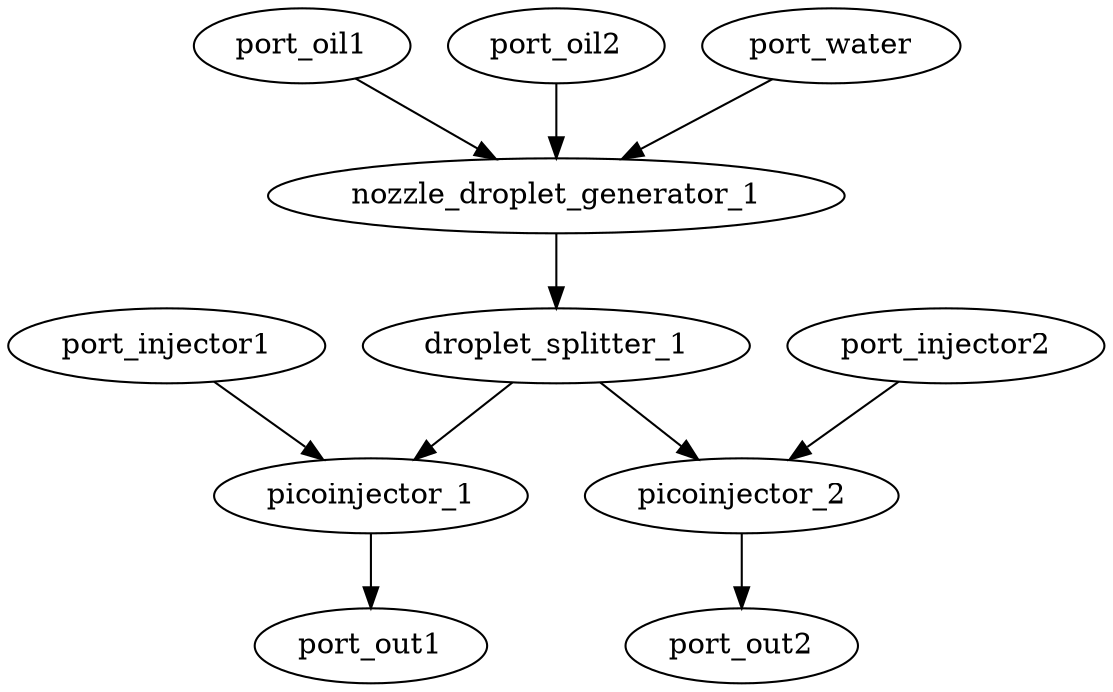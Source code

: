 digraph "" {
	port_oil1 -> nozzle_droplet_generator_1	[key=0,
		connection_id=connection_1,
		connection_ref="{'name': 'connection_1', 'ID': 'connection_1', 'entity': 'CHANNEL', 'params': {'data': {'channelWidth': 300, 'connectionSpacing': \
1000}}, 'source': {'_component': 'port_oil1', '_port': {'x': 2000, 'y': 2000, 'layer': 'FLOW', 'label': '1'}}, 'sinks': [{'_component': '\
nozzle_droplet_generator_1', '_port': '1'}], 'layer': {'_id': '0', 'name': 'FLOW_0', 'layertype': 'FLOW', 'group': '0', 'params': {'\
data': {}}}, '_paths': []}",
		sink_port="{'_component': 'nozzle_droplet_generator_1', '_port': '1'}",
		source_port="{'_component': 'port_oil1', '_port': {'x': 2000, 'y': 2000, 'layer': 'FLOW', 'label': '1'}}"];
	port_oil2 -> nozzle_droplet_generator_1	[key=0,
		connection_id=connection_2,
		connection_ref="{'name': 'connection_2', 'ID': 'connection_2', 'entity': 'CHANNEL', 'params': {'data': {'channelWidth': 300, 'connectionSpacing': \
1000}}, 'source': {'_component': 'port_oil2', '_port': {'x': 2000, 'y': 2000, 'layer': 'FLOW', 'label': '1'}}, 'sinks': [{'_component': '\
nozzle_droplet_generator_1', '_port': '3'}], 'layer': {'_id': '0', 'name': 'FLOW_0', 'layertype': 'FLOW', 'group': '0', 'params': {'\
data': {}}}, '_paths': []}",
		sink_port="{'_component': 'nozzle_droplet_generator_1', '_port': '3'}",
		source_port="{'_component': 'port_oil2', '_port': {'x': 2000, 'y': 2000, 'layer': 'FLOW', 'label': '1'}}"];
	port_water -> nozzle_droplet_generator_1	[key=0,
		connection_id=connection_3,
		connection_ref="{'name': 'connection_3', 'ID': 'connection_3', 'entity': 'CHANNEL', 'params': {'data': {'channelWidth': 300, 'connectionSpacing': \
1000}}, 'source': {'_component': 'port_water', '_port': {'x': 2000, 'y': 2000, 'layer': 'FLOW', 'label': '1'}}, 'sinks': [{'_component': '\
nozzle_droplet_generator_1', '_port': '4'}], 'layer': {'_id': '0', 'name': 'FLOW_0', 'layertype': 'FLOW', 'group': '0', 'params': {'\
data': {}}}, '_paths': []}",
		sink_port="{'_component': 'nozzle_droplet_generator_1', '_port': '4'}",
		source_port="{'_component': 'port_water', '_port': {'x': 2000, 'y': 2000, 'layer': 'FLOW', 'label': '1'}}"];
	nozzle_droplet_generator_1 -> droplet_splitter_1	[key=0,
		connection_id=connection_4,
		connection_ref="{'name': 'connection_4', 'ID': 'connection_4', 'entity': 'CHANNEL', 'params': {'data': {'channelWidth': 300, 'connectionSpacing': \
1000}}, 'source': {'_component': 'nozzle_droplet_generator_1', '_port': '2'}, 'sinks': [{'_component': 'droplet_splitter_1', '_port': '\
1'}], 'layer': {'_id': '0', 'name': 'FLOW_0', 'layertype': 'FLOW', 'group': '0', 'params': {'data': {}}}, '_paths': []}",
		sink_port="{'_component': 'droplet_splitter_1', '_port': '1'}",
		source_port="{'_component': 'nozzle_droplet_generator_1', '_port': '2'}"];
	droplet_splitter_1 -> picoinjector_1	[key=0,
		connection_id=connection_5,
		connection_ref="{'name': 'connection_5', 'ID': 'connection_5', 'entity': 'CHANNEL', 'params': {'data': {'channelWidth': 300, 'connectionSpacing': \
1000}}, 'source': {'_component': 'droplet_splitter_1', '_port': '2'}, 'sinks': [{'_component': 'picoinjector_1', '_port': '1'}], '\
layer': {'_id': '0', 'name': 'FLOW_0', 'layertype': 'FLOW', 'group': '0', 'params': {'data': {}}}, '_paths': []}",
		sink_port="{'_component': 'picoinjector_1', '_port': '1'}",
		source_port="{'_component': 'droplet_splitter_1', '_port': '2'}"];
	droplet_splitter_1 -> picoinjector_2	[key=0,
		connection_id=connection_6,
		connection_ref="{'name': 'connection_6', 'ID': 'connection_6', 'entity': 'CHANNEL', 'params': {'data': {'channelWidth': 300, 'connectionSpacing': \
1000}}, 'source': {'_component': 'droplet_splitter_1', '_port': '3'}, 'sinks': [{'_component': 'picoinjector_2', '_port': '1'}], '\
layer': {'_id': '0', 'name': 'FLOW_0', 'layertype': 'FLOW', 'group': '0', 'params': {'data': {}}}, '_paths': []}",
		sink_port="{'_component': 'picoinjector_2', '_port': '1'}",
		source_port="{'_component': 'droplet_splitter_1', '_port': '3'}"];
	port_injector1 -> picoinjector_1	[key=0,
		connection_id=connection_7,
		connection_ref="{'name': 'connection_7', 'ID': 'connection_7', 'entity': 'CHANNEL', 'params': {'data': {'channelWidth': 300, 'connectionSpacing': \
1000}}, 'source': {'_component': 'port_injector1', '_port': {'x': 2000, 'y': 2000, 'layer': 'FLOW', 'label': '1'}}, 'sinks': [{'_\
component': 'picoinjector_1', '_port': '3'}], 'layer': {'_id': '0', 'name': 'FLOW_0', 'layertype': 'FLOW', 'group': '0', 'params': {'\
data': {}}}, '_paths': []}",
		sink_port="{'_component': 'picoinjector_1', '_port': '3'}",
		source_port="{'_component': 'port_injector1', '_port': {'x': 2000, 'y': 2000, 'layer': 'FLOW', 'label': '1'}}"];
	port_injector2 -> picoinjector_2	[key=0,
		connection_id=connection_8,
		connection_ref="{'name': 'connection_8', 'ID': 'connection_8', 'entity': 'CHANNEL', 'params': {'data': {'channelWidth': 300, 'connectionSpacing': \
1000}}, 'source': {'_component': 'port_injector2', '_port': {'x': 2000, 'y': 2000, 'layer': 'FLOW', 'label': '1'}}, 'sinks': [{'_\
component': 'picoinjector_2', '_port': '3'}], 'layer': {'_id': '0', 'name': 'FLOW_0', 'layertype': 'FLOW', 'group': '0', 'params': {'\
data': {}}}, '_paths': []}",
		sink_port="{'_component': 'picoinjector_2', '_port': '3'}",
		source_port="{'_component': 'port_injector2', '_port': {'x': 2000, 'y': 2000, 'layer': 'FLOW', 'label': '1'}}"];
	picoinjector_1 -> port_out1	[key=0,
		connection_id=connection_9,
		connection_ref="{'name': 'connection_9', 'ID': 'connection_9', 'entity': 'CHANNEL', 'params': {'data': {'channelWidth': 300, 'connectionSpacing': \
1000}}, 'source': {'_component': 'picoinjector_1', '_port': '2'}, 'sinks': [{'_component': 'port_out1', '_port': '1'}], 'layer': {'_\
id': '0', 'name': 'FLOW_0', 'layertype': 'FLOW', 'group': '0', 'params': {'data': {}}}, '_paths': []}",
		sink_port="{'_component': 'port_out1', '_port': '1'}",
		source_port="{'_component': 'picoinjector_1', '_port': '2'}"];
	picoinjector_2 -> port_out2	[key=0,
		connection_id=connection_10,
		connection_ref="{'name': 'connection_10', 'ID': 'connection_10', 'entity': 'CHANNEL', 'params': {'data': {'channelWidth': 300, 'connectionSpacing': \
1000}}, 'source': {'_component': 'picoinjector_2', '_port': '2'}, 'sinks': [{'_component': 'port_out2', '_port': '1'}], 'layer': {'_\
id': '0', 'name': 'FLOW_0', 'layertype': 'FLOW', 'group': '0', 'params': {'data': {}}}, '_paths': []}",
		sink_port="{'_component': 'port_out2', '_port': '1'}",
		source_port="{'_component': 'picoinjector_2', '_port': '2'}"];
}
